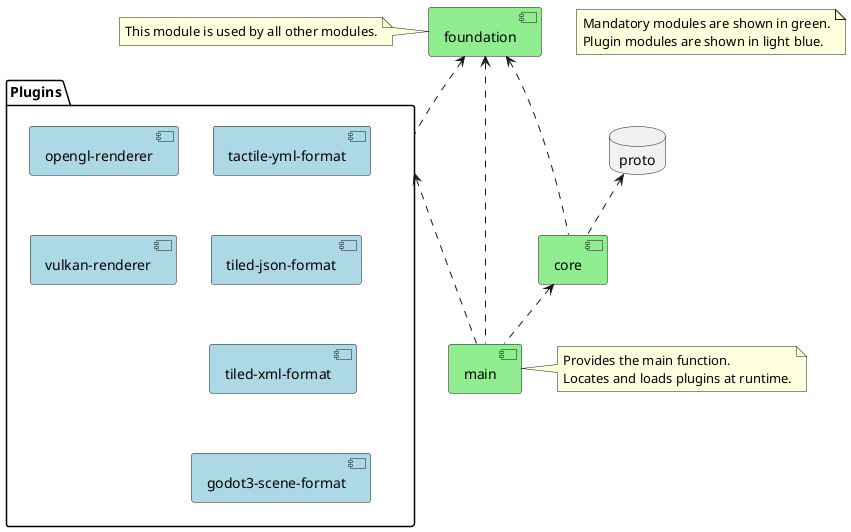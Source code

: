 @startuml

[foundation] #lightgreen
[core]       #lightgreen
[main]       #lightgreen

package "Plugins" {
  [tactile-yml-format]  #lightblue
  [tiled-json-format]   #lightblue
  [tiled-xml-format]    #lightblue
  [godot3-scene-format] #lightblue

  [opengl-renderer] #lightblue
  [vulkan-renderer] #lightblue
}

database "proto"

"tactile-yml-format" -[hidden]- "tiled-json-format"
"tiled-json-format"  -[hidden]- "tiled-xml-format"
"tiled-xml-format"   -[hidden]- "godot3-scene-format"
"opengl-renderer"    -[hidden]- "vulkan-renderer"

"foundation" <.. "core"
"foundation" <.. "main"
"foundation" <.. "Plugins"

"proto" <.. "core"

"core"    <..  "main"
"Plugins" <... "main"

note left of "foundation": This module is used by all other modules.
note right of "main": Provides the main function.\nLocates and loads plugins at runtime.

note "Mandatory modules are shown in green.\nPlugin modules are shown in light blue." as N1

@enduml